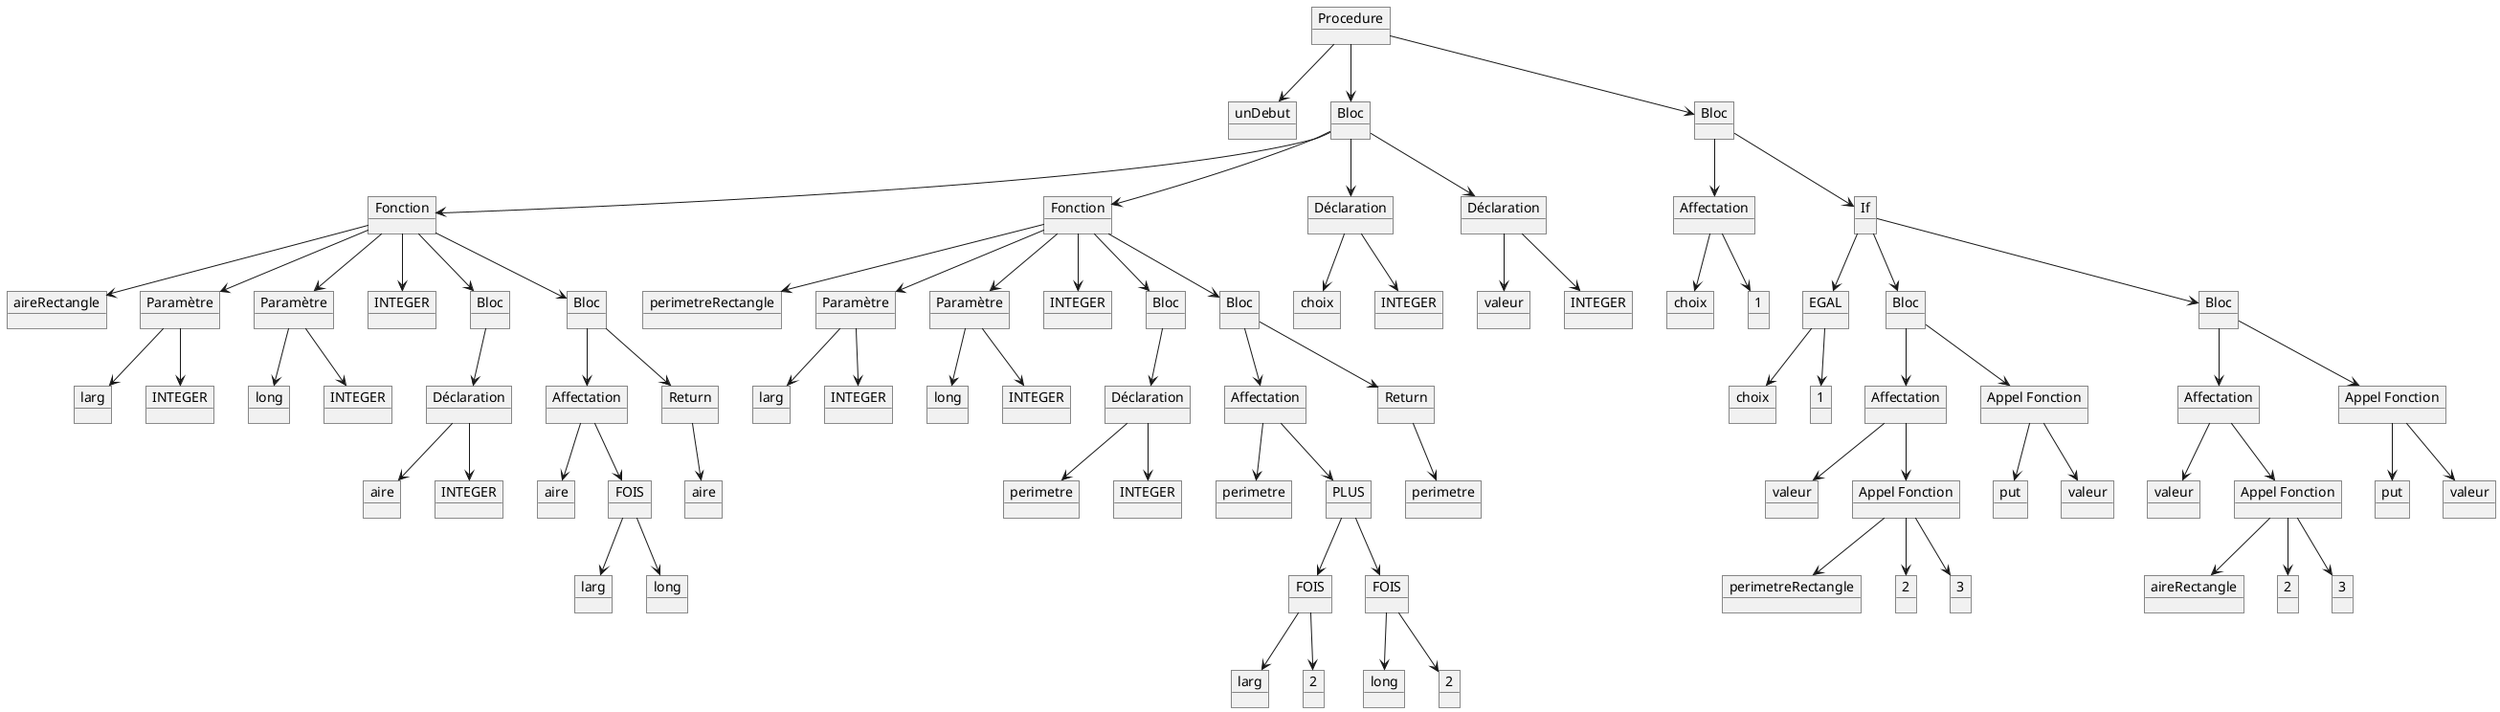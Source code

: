 @startuml ArbreSyntaxique
object "Procedure" as Procedure
object "unDebut" as unDebut
object "Bloc" as Bloc
object "Bloc" as Bloc5
object "Fonction" as Fonction
object "Fonction" as Fonction1
object "Déclaration" as Declaration2
object "Déclaration" as Declaration3
object "Affectation" as Affectation2
object "If" as InstructionIf
object "aireRectangle" as aireRectangle
object "Paramètre" as Parametre
object "Paramètre" as Parametre1
object "INTEGER" as INTEGER__
object "Bloc" as Bloc1
object "Bloc" as Bloc2
object "perimetreRectangle" as perimetreRectangle
object "Paramètre" as Parametre2
object "Paramètre" as Parametre3
object "INTEGER" as INTEGER______
object "Bloc" as Bloc3
object "Bloc" as Bloc4
object "choix" as choix
object "INTEGER" as INTEGER________
object "valeur" as valeur
object "INTEGER" as INTEGER_________
object "choix" as choix_
object "1" as 1
object "EGAL" as Operation4
object "Bloc" as Bloc6
object "Bloc" as Bloc7
object "larg" as larg
object "INTEGER" as INTEGER
object "long" as long
object "INTEGER" as INTEGER_
object "Déclaration" as Declaration
object "Affectation" as Affectation
object "Return" as Return
object "larg" as larg__
object "INTEGER" as INTEGER____
object "long" as long__
object "INTEGER" as INTEGER_____
object "Déclaration" as Declaration1
object "Affectation" as Affectation1
object "Return" as Return1
object "choix" as choix__
object "1" as 1_
object "Affectation" as Affectation3
object "Appel Fonction" as AppelFonction1
object "Affectation" as Affectation4
object "Appel Fonction" as AppelFonction3
object "aire" as aire
object "INTEGER" as INTEGER___
object "aire" as aire_
object "FOIS" as Operation
object "aire" as aire__
object "perimetre" as perimetre
object "INTEGER" as INTEGER_______
object "perimetre" as perimetre_
object "PLUS" as Operation1
object "perimetre" as perimetre__
object "valeur" as valeur_
object "Appel Fonction" as AppelFonction
object "put" as put
object "valeur" as valeur__
object "valeur" as valeur___
object "Appel Fonction" as AppelFonction2
object "put" as put_
object "valeur" as valeur____
object "larg" as larg_
object "long" as long_
object "FOIS" as Operation2
object "FOIS" as Operation3
object "perimetreRectangle" as perimetreRectangle_
object "2" as 2__
object "3" as 3
object "aireRectangle" as aireRectangle_
object "2" as 2___
object "3" as 3_
object "larg" as larg___
object "2" as 2
object "long" as long___
object "2" as 2_
Procedure -down-> unDebut
Procedure -down-> Bloc
Procedure -down-> Bloc5
Bloc -down-> Fonction
Bloc -down-> Fonction1
Bloc -down-> Declaration2
Bloc -down-> Declaration3
Bloc5 -down-> Affectation2
Bloc5 -down-> InstructionIf
Fonction -down-> aireRectangle
Fonction -down-> Parametre
Fonction -down-> Parametre1
Fonction -down-> INTEGER__
Fonction -down-> Bloc1
Fonction -down-> Bloc2
Fonction1 -down-> perimetreRectangle
Fonction1 -down-> Parametre2
Fonction1 -down-> Parametre3
Fonction1 -down-> INTEGER______
Fonction1 -down-> Bloc3
Fonction1 -down-> Bloc4
Declaration2 -down-> choix
Declaration2 -down-> INTEGER________
Declaration3 -down-> valeur
Declaration3 -down-> INTEGER_________
Affectation2 -down-> choix_
Affectation2 -down-> 1
InstructionIf -down-> Operation4
InstructionIf -down-> Bloc6
InstructionIf -down-> Bloc7
Parametre -down-> larg
Parametre -down-> INTEGER
Parametre1 -down-> long
Parametre1 -down-> INTEGER_
Bloc1 -down-> Declaration
Bloc2 -down-> Affectation
Bloc2 -down-> Return
Parametre2 -down-> larg__
Parametre2 -down-> INTEGER____
Parametre3 -down-> long__
Parametre3 -down-> INTEGER_____
Bloc3 -down-> Declaration1
Bloc4 -down-> Affectation1
Bloc4 -down-> Return1
Operation4 -down-> choix__
Operation4 -down-> 1_
Bloc6 -down-> Affectation3
Bloc6 -down-> AppelFonction1
Bloc7 -down-> Affectation4
Bloc7 -down-> AppelFonction3
Declaration -down-> aire
Declaration -down-> INTEGER___
Affectation -down-> aire_
Affectation -down-> Operation
Return -down-> aire__
Declaration1 -down-> perimetre
Declaration1 -down-> INTEGER_______
Affectation1 -down-> perimetre_
Affectation1 -down-> Operation1
Return1 -down-> perimetre__
Affectation3 -down-> valeur_
Affectation3 -down-> AppelFonction
AppelFonction1 -down-> put
AppelFonction1 -down-> valeur__
Affectation4 -down-> valeur___
Affectation4 -down-> AppelFonction2
AppelFonction3 -down-> put_
AppelFonction3 -down-> valeur____
Operation -down-> larg_
Operation -down-> long_
Operation1 -down-> Operation2
Operation1 -down-> Operation3
AppelFonction -down-> perimetreRectangle_
AppelFonction -down-> 2__
AppelFonction -down-> 3
AppelFonction2 -down-> aireRectangle_
AppelFonction2 -down-> 2___
AppelFonction2 -down-> 3_
Operation2 -down-> larg___
Operation2 -down-> 2
Operation3 -down-> long___
Operation3 -down-> 2_
@enduml
